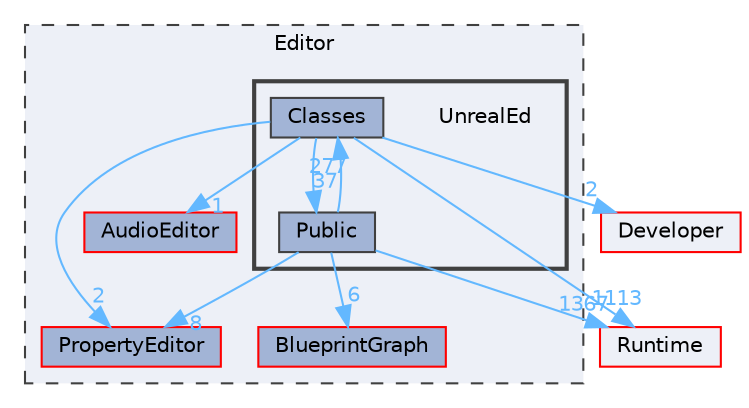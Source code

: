 digraph "UnrealEd"
{
 // INTERACTIVE_SVG=YES
 // LATEX_PDF_SIZE
  bgcolor="transparent";
  edge [fontname=Helvetica,fontsize=10,labelfontname=Helvetica,labelfontsize=10];
  node [fontname=Helvetica,fontsize=10,shape=box,height=0.2,width=0.4];
  compound=true
  subgraph clusterdir_b26507eead720464ba2ac6bbc6dcec5f {
    graph [ bgcolor="#edf0f7", pencolor="grey25", label="Editor", fontname=Helvetica,fontsize=10 style="filled,dashed", URL="dir_b26507eead720464ba2ac6bbc6dcec5f.html",tooltip=""]
  dir_6f9ff4717e5c801c32ad76358bc5c18a [label="BlueprintGraph", fillcolor="#a2b4d6", color="red", style="filled", URL="dir_6f9ff4717e5c801c32ad76358bc5c18a.html",tooltip=""];
  dir_83b957dbc604ab9fd40755e09154c786 [label="AudioEditor", fillcolor="#a2b4d6", color="red", style="filled", URL="dir_83b957dbc604ab9fd40755e09154c786.html",tooltip=""];
  dir_d1fe7a7be36f79b0b0b08c66e8a279df [label="PropertyEditor", fillcolor="#a2b4d6", color="red", style="filled", URL="dir_d1fe7a7be36f79b0b0b08c66e8a279df.html",tooltip=""];
  subgraph clusterdir_d6dfe71a46de762e5d5df277eaa495c7 {
    graph [ bgcolor="#edf0f7", pencolor="grey25", label="", fontname=Helvetica,fontsize=10 style="filled,bold", URL="dir_d6dfe71a46de762e5d5df277eaa495c7.html",tooltip=""]
    dir_d6dfe71a46de762e5d5df277eaa495c7 [shape=plaintext, label="UnrealEd"];
  dir_0d13eddcba6027e8ab9d61accf84dcff [label="Classes", fillcolor="#a2b4d6", color="grey25", style="filled", URL="dir_0d13eddcba6027e8ab9d61accf84dcff.html",tooltip=""];
  dir_978a81d20f5a53c90067a06992956062 [label="Public", fillcolor="#a2b4d6", color="grey25", style="filled", URL="dir_978a81d20f5a53c90067a06992956062.html",tooltip=""];
  }
  }
  dir_7536b172fbd480bfd146a1b1acd6856b [label="Runtime", fillcolor="#edf0f7", color="red", style="filled", URL="dir_7536b172fbd480bfd146a1b1acd6856b.html",tooltip=""];
  dir_ed364dfe916ed2c6b8f8391d8776f150 [label="Developer", fillcolor="#edf0f7", color="red", style="filled", URL="dir_ed364dfe916ed2c6b8f8391d8776f150.html",tooltip=""];
  dir_0d13eddcba6027e8ab9d61accf84dcff->dir_7536b172fbd480bfd146a1b1acd6856b [headlabel="1113", labeldistance=1.5 headhref="dir_000191_000984.html" href="dir_000191_000984.html" color="steelblue1" fontcolor="steelblue1"];
  dir_0d13eddcba6027e8ab9d61accf84dcff->dir_978a81d20f5a53c90067a06992956062 [headlabel="37", labeldistance=1.5 headhref="dir_000191_000930.html" href="dir_000191_000930.html" color="steelblue1" fontcolor="steelblue1"];
  dir_0d13eddcba6027e8ab9d61accf84dcff->dir_83b957dbc604ab9fd40755e09154c786 [headlabel="1", labeldistance=1.5 headhref="dir_000191_000074.html" href="dir_000191_000074.html" color="steelblue1" fontcolor="steelblue1"];
  dir_0d13eddcba6027e8ab9d61accf84dcff->dir_ed364dfe916ed2c6b8f8391d8776f150 [headlabel="2", labeldistance=1.5 headhref="dir_000191_000312.html" href="dir_000191_000312.html" color="steelblue1" fontcolor="steelblue1"];
  dir_0d13eddcba6027e8ab9d61accf84dcff->dir_d1fe7a7be36f79b0b0b08c66e8a279df [headlabel="2", labeldistance=1.5 headhref="dir_000191_000781.html" href="dir_000191_000781.html" color="steelblue1" fontcolor="steelblue1"];
  dir_978a81d20f5a53c90067a06992956062->dir_0d13eddcba6027e8ab9d61accf84dcff [headlabel="277", labeldistance=1.5 headhref="dir_000930_000191.html" href="dir_000930_000191.html" color="steelblue1" fontcolor="steelblue1"];
  dir_978a81d20f5a53c90067a06992956062->dir_6f9ff4717e5c801c32ad76358bc5c18a [headlabel="6", labeldistance=1.5 headhref="dir_000930_000103.html" href="dir_000930_000103.html" color="steelblue1" fontcolor="steelblue1"];
  dir_978a81d20f5a53c90067a06992956062->dir_7536b172fbd480bfd146a1b1acd6856b [headlabel="1367", labeldistance=1.5 headhref="dir_000930_000984.html" href="dir_000930_000984.html" color="steelblue1" fontcolor="steelblue1"];
  dir_978a81d20f5a53c90067a06992956062->dir_d1fe7a7be36f79b0b0b08c66e8a279df [headlabel="8", labeldistance=1.5 headhref="dir_000930_000781.html" href="dir_000930_000781.html" color="steelblue1" fontcolor="steelblue1"];
}
